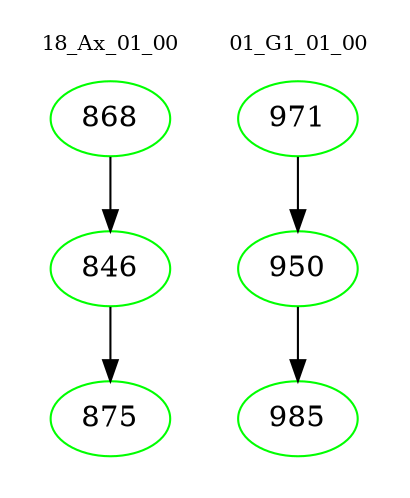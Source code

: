 digraph{
subgraph cluster_0 {
color = white
label = "18_Ax_01_00";
fontsize=10;
T0_868 [label="868", color="green"]
T0_868 -> T0_846 [color="black"]
T0_846 [label="846", color="green"]
T0_846 -> T0_875 [color="black"]
T0_875 [label="875", color="green"]
}
subgraph cluster_1 {
color = white
label = "01_G1_01_00";
fontsize=10;
T1_971 [label="971", color="green"]
T1_971 -> T1_950 [color="black"]
T1_950 [label="950", color="green"]
T1_950 -> T1_985 [color="black"]
T1_985 [label="985", color="green"]
}
}
